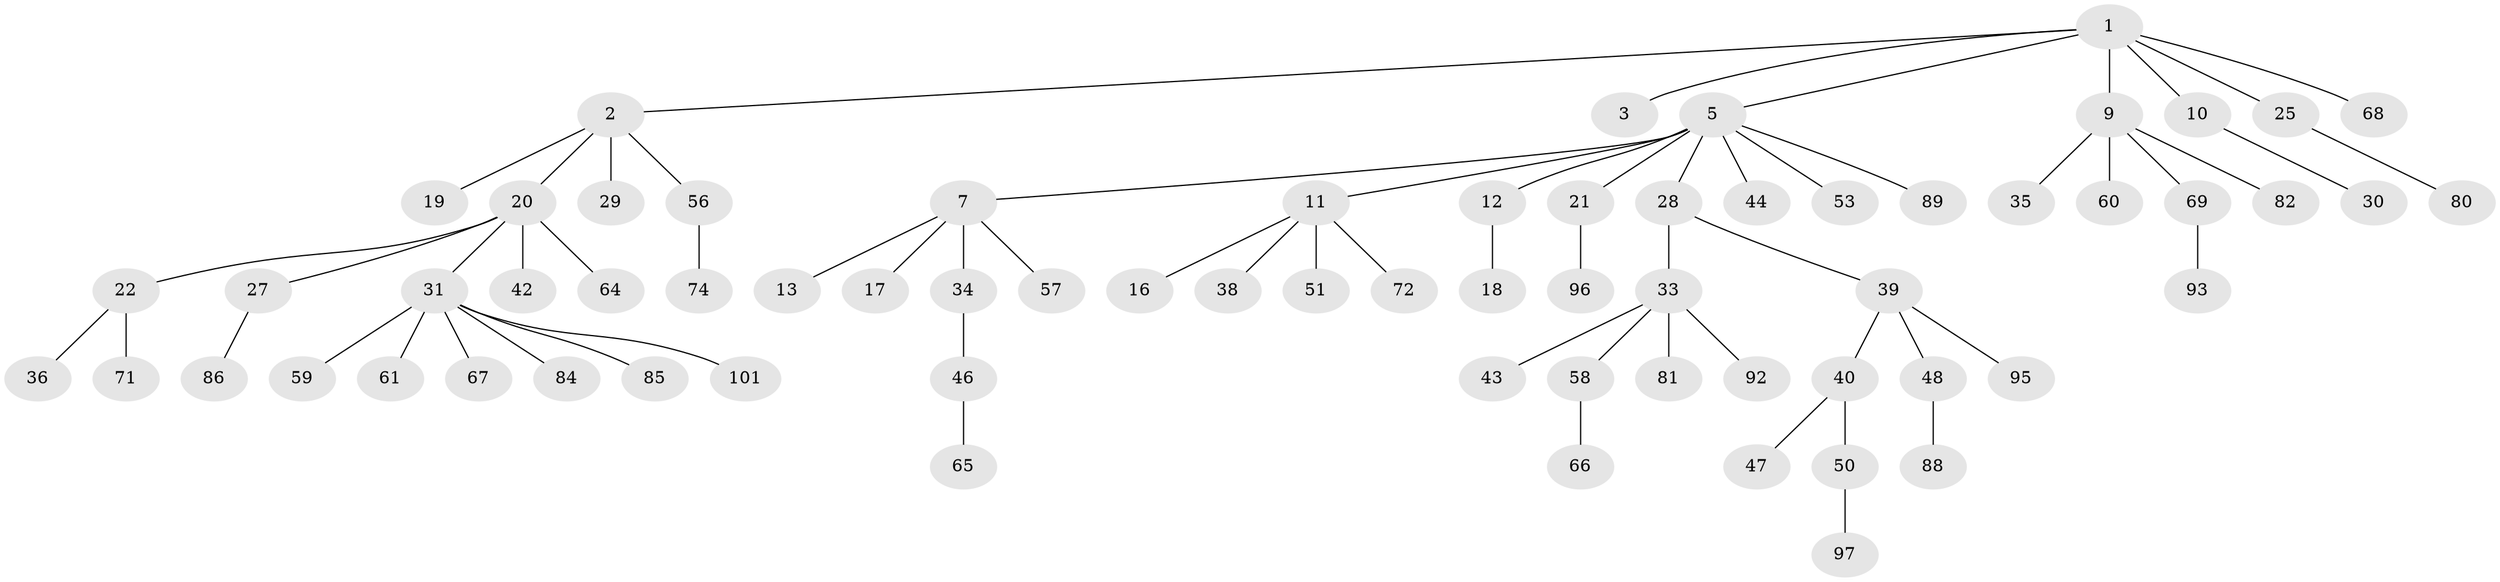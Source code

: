 // original degree distribution, {6: 0.009900990099009901, 4: 0.07920792079207921, 2: 0.27722772277227725, 3: 0.0891089108910891, 7: 0.019801980198019802, 5: 0.0297029702970297, 1: 0.49504950495049505}
// Generated by graph-tools (version 1.1) at 2025/42/03/06/25 10:42:04]
// undirected, 68 vertices, 67 edges
graph export_dot {
graph [start="1"]
  node [color=gray90,style=filled];
  1 [super="+4"];
  2 [super="+15"];
  3 [super="+24"];
  5 [super="+6"];
  7 [super="+8"];
  9 [super="+23"];
  10 [super="+45"];
  11 [super="+14"];
  12 [super="+49"];
  13 [super="+91"];
  16 [super="+26"];
  17 [super="+41"];
  18;
  19 [super="+75"];
  20 [super="+32"];
  21;
  22 [super="+63"];
  25;
  27 [super="+90"];
  28 [super="+94"];
  29;
  30;
  31 [super="+55"];
  33 [super="+70"];
  34 [super="+37"];
  35;
  36;
  38;
  39 [super="+76"];
  40 [super="+98"];
  42;
  43 [super="+73"];
  44;
  46 [super="+62"];
  47 [super="+79"];
  48 [super="+77"];
  50 [super="+52"];
  51;
  53 [super="+54"];
  56;
  57 [super="+100"];
  58 [super="+99"];
  59;
  60;
  61;
  64;
  65;
  66;
  67;
  68;
  69;
  71;
  72 [super="+83"];
  74 [super="+78"];
  80 [super="+87"];
  81;
  82;
  84;
  85;
  86;
  88;
  89;
  92;
  93;
  95;
  96;
  97;
  101;
  1 -- 2;
  1 -- 3;
  1 -- 10;
  1 -- 25;
  1 -- 68;
  1 -- 5;
  1 -- 9;
  2 -- 29;
  2 -- 56;
  2 -- 19;
  2 -- 20;
  5 -- 11;
  5 -- 21;
  5 -- 28;
  5 -- 44;
  5 -- 53;
  5 -- 89;
  5 -- 12;
  5 -- 7;
  7 -- 17;
  7 -- 34;
  7 -- 57;
  7 -- 13;
  9 -- 35;
  9 -- 82;
  9 -- 60;
  9 -- 69;
  10 -- 30;
  11 -- 38;
  11 -- 16;
  11 -- 72;
  11 -- 51;
  12 -- 18;
  20 -- 22;
  20 -- 27;
  20 -- 31;
  20 -- 64;
  20 -- 42;
  21 -- 96;
  22 -- 36;
  22 -- 71;
  25 -- 80;
  27 -- 86;
  28 -- 33;
  28 -- 39;
  31 -- 59;
  31 -- 61;
  31 -- 67;
  31 -- 84;
  31 -- 101;
  31 -- 85;
  33 -- 43;
  33 -- 58;
  33 -- 92;
  33 -- 81;
  34 -- 46;
  39 -- 40;
  39 -- 48;
  39 -- 95;
  40 -- 47;
  40 -- 50;
  46 -- 65;
  48 -- 88;
  50 -- 97;
  56 -- 74;
  58 -- 66;
  69 -- 93;
}
